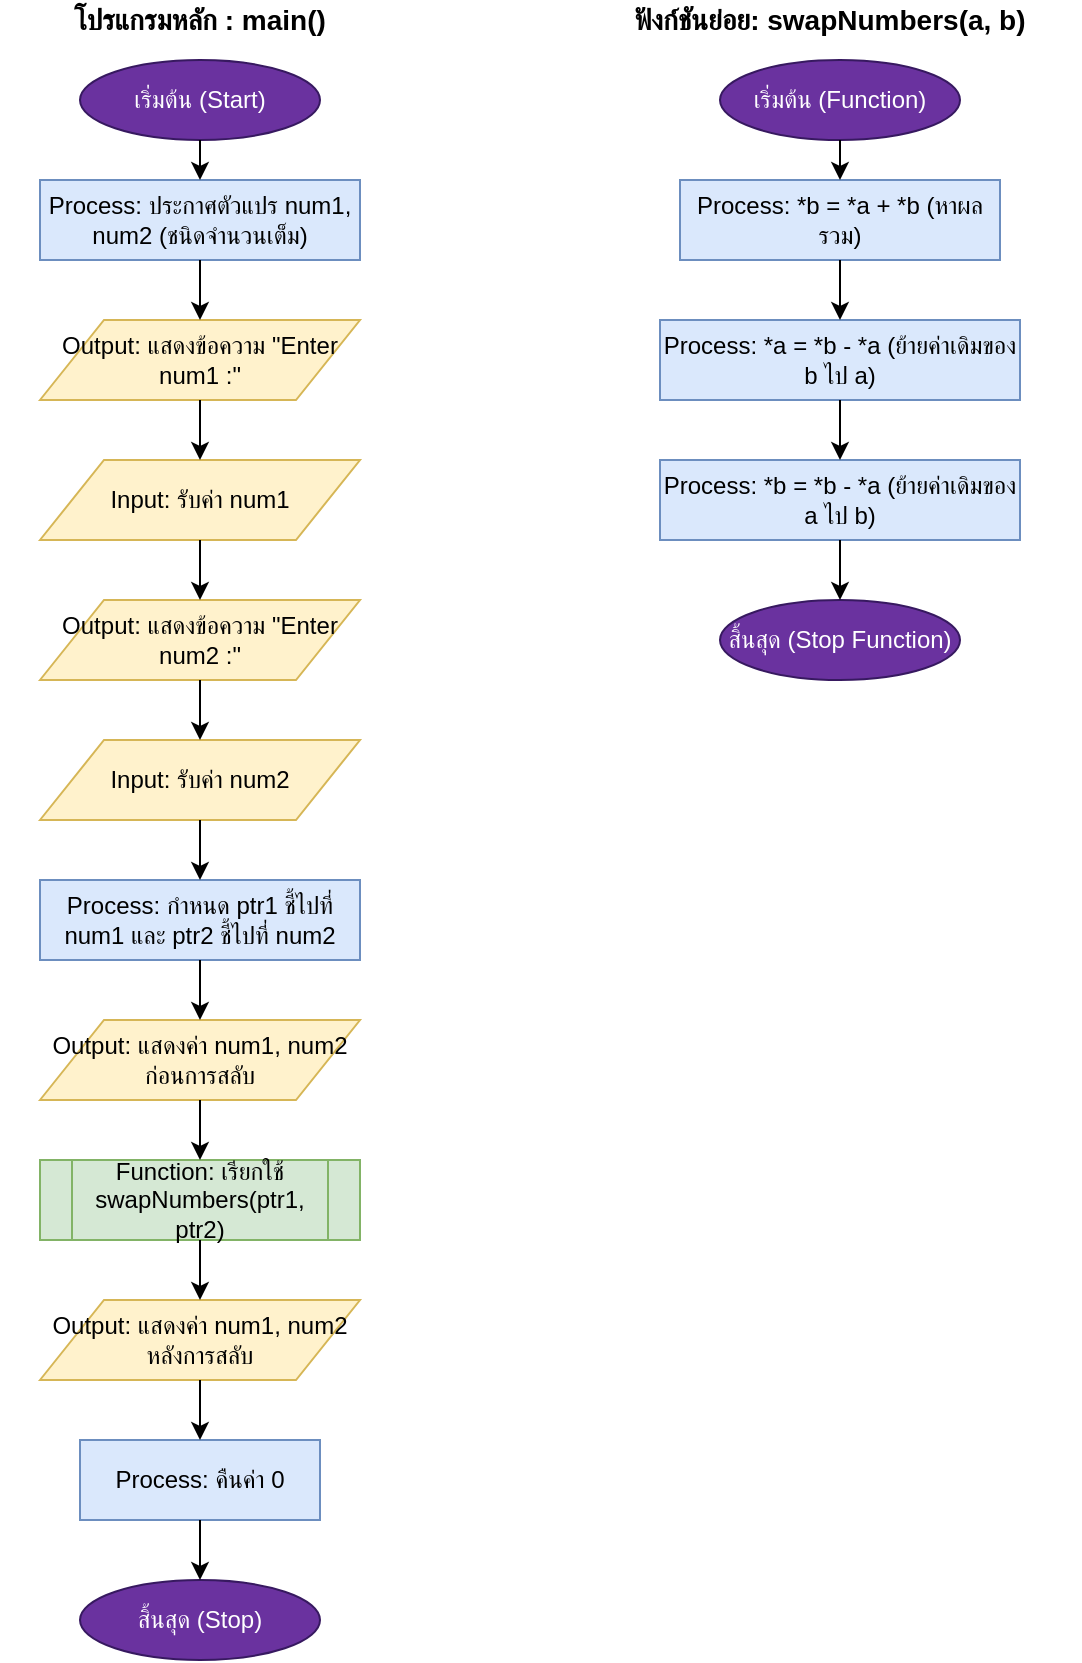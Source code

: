 <mxGraphModel dx="1271" dy="1623" grid="1" gridSize="10" guides="1" tooltips="1" connect="1" arrows="1" fold="1" page="1" pageScale="1" pageWidth="850" pageHeight="1100" math="0" shadow="0">
  <root>
    <mxCell id="0" />
    <mxCell id="1" parent="0" />
    
    <!-- Main Flow: main() -->
    <mxCell id="2" value="โปรแกรมหลัก : main()" style="text;html=1;strokeColor=none;fillColor=none;align=center;verticalAlign=middle;whiteSpace=wrap;rounded=0;fontStyle=1;fontSize=14;" vertex="1" parent="1">
      <mxGeometry x="10" y="10" width="200" height="20" as="geometry" />
    </mxCell>
    <mxCell id="3" value="เริ่มต้น (Start)" style="ellipse;whiteSpace=wrap;html=1;fillColor=#6a329f;fontColor=#ffffff;strokeColor=#371960;" vertex="1" parent="1">
      <mxGeometry x="50" y="40" width="120" height="40" as="geometry" />
    </mxCell>
    <mxCell id="4" value="Process: ประกาศตัวแปร num1, num2 (ชนิดจำนวนเต็ม)" style="shape=rectangle;whiteSpace=wrap;html=1;fillColor=#dae8fc;strokeColor=#6c8ebf;" vertex="1" parent="1">
      <mxGeometry x="30" y="100" width="160" height="40" as="geometry" />
    </mxCell>
    <mxCell id="5" value="Output: แสดงข้อความ &quot;Enter num1 :&quot;" style="shape=parallelogram;perimeter=parallelogramPerimeter;whiteSpace=wrap;html=1;fillColor=#fff2cc;strokeColor=#d6b656;" vertex="1" parent="1">
      <mxGeometry x="30" y="170" width="160" height="40" as="geometry" />
    </mxCell>
    <mxCell id="6" value="Input: รับค่า num1" style="shape=parallelogram;perimeter=parallelogramPerimeter;whiteSpace=wrap;html=1;fillColor=#fff2cc;strokeColor=#d6b656;" vertex="1" parent="1">
      <mxGeometry x="30" y="240" width="160" height="40" as="geometry" />
    </mxCell>
    <mxCell id="7" value="Output: แสดงข้อความ &quot;Enter num2 :&quot;" style="shape=parallelogram;perimeter=parallelogramPerimeter;whiteSpace=wrap;html=1;fillColor=#fff2cc;strokeColor=#d6b656;" vertex="1" parent="1">
      <mxGeometry x="30" y="310" width="160" height="40" as="geometry" />
    </mxCell>
    <mxCell id="8" value="Input: รับค่า num2" style="shape=parallelogram;perimeter=parallelogramPerimeter;whiteSpace=wrap;html=1;fillColor=#fff2cc;strokeColor=#d6b656;" vertex="1" parent="1">
      <mxGeometry x="30" y="380" width="160" height="40" as="geometry" />
    </mxCell>
    <mxCell id="9" value="Process: กำหนด ptr1 ชี้ไปที่ num1 และ ptr2 ชี้ไปที่ num2" style="shape=rectangle;whiteSpace=wrap;html=1;fillColor=#dae8fc;strokeColor=#6c8ebf;" vertex="1" parent="1">
      <mxGeometry x="30" y="450" width="160" height="40" as="geometry" />
    </mxCell>
    <mxCell id="10" value="Output: แสดงค่า num1, num2 ก่อนการสลับ" style="shape=parallelogram;perimeter=parallelogramPerimeter;whiteSpace=wrap;html=1;fillColor=#fff2cc;strokeColor=#d6b656;" vertex="1" parent="1">
      <mxGeometry x="30" y="520" width="160" height="40" as="geometry" />
    </mxCell>
    <mxCell id="11" value="Function: เรียกใช้ swapNumbers(ptr1, ptr2)" style="shape=process;whiteSpace=wrap;html=1;fillColor=#d5e8d4;strokeColor=#82b366;" vertex="1" parent="1">
      <mxGeometry x="30" y="590" width="160" height="40" as="geometry" />
    </mxCell>
    <mxCell id="12" value="Output: แสดงค่า num1, num2 หลังการสลับ" style="shape=parallelogram;perimeter=parallelogramPerimeter;whiteSpace=wrap;html=1;fillColor=#fff2cc;strokeColor=#d6b656;" vertex="1" parent="1">
      <mxGeometry x="30" y="660" width="160" height="40" as="geometry" />
    </mxCell>
    <mxCell id="13" value="Process: คืนค่า 0" style="shape=rectangle;whiteSpace=wrap;html=1;fillColor=#dae8fc;strokeColor=#6c8ebf;" vertex="1" parent="1">
      <mxGeometry x="50" y="730" width="120" height="40" as="geometry" />
    </mxCell>
    <mxCell id="14" value="สิ้นสุด (Stop)" style="ellipse;whiteSpace=wrap;html=1;fillColor=#6a329f;fontColor=#ffffff;strokeColor=#371960;" vertex="1" parent="1">
      <mxGeometry x="50" y="800" width="120" height="40" as="geometry" />
    </mxCell>
    
    <!-- Main Connectors -->
    <mxCell id="15" value="" style="endArrow=classic;html=1;exitX=0.5;exitY=1;entryX=0.5;entryY=0;" edge="1" parent="1" source="3" target="4">
      <mxGeometry width="50" height="50" relative="1" as="geometry" />
    </mxCell>
    <mxCell id="16" value="" style="endArrow=classic;html=1;exitX=0.5;exitY=1;entryX=0.5;entryY=0;" edge="1" parent="1" source="4" target="5">
      <mxGeometry width="50" height="50" relative="1" as="geometry" />
    </mxCell>
    <mxCell id="17" value="" style="endArrow=classic;html=1;exitX=0.5;exitY=1;entryX=0.5;entryY=0;" edge="1" parent="1" source="5" target="6">
      <mxGeometry width="50" height="50" relative="1" as="geometry" />
    </mxCell>
    <mxCell id="18" value="" style="endArrow=classic;html=1;exitX=0.5;exitY=1;entryX=0.5;entryY=0;" edge="1" parent="1" source="6" target="7">
      <mxGeometry width="50" height="50" relative="1" as="geometry" />
    </mxCell>
    <mxCell id="19" value="" style="endArrow=classic;html=1;exitX=0.5;exitY=1;entryX=0.5;entryY=0;" edge="1" parent="1" source="7" target="8">
      <mxGeometry width="50" height="50" relative="1" as="geometry" />
    </mxCell>
    <mxCell id="20" value="" style="endArrow=classic;html=1;exitX=0.5;exitY=1;entryX=0.5;entryY=0;" edge="1" parent="1" source="8" target="9">
      <mxGeometry width="50" height="50" relative="1" as="geometry" />
    </mxCell>
    <mxCell id="21" value="" style="endArrow=classic;html=1;exitX=0.5;exitY=1;entryX=0.5;entryY=0;" edge="1" parent="1" source="9" target="10">
      <mxGeometry width="50" height="50" relative="1" as="geometry" />
    </mxCell>
    <mxCell id="22" value="" style="endArrow=classic;html=1;exitX=0.5;exitY=1;entryX=0.5;entryY=0;" edge="1" parent="1" source="10" target="11">
      <mxGeometry width="50" height="50" relative="1" as="geometry" />
    </mxCell>
    <mxCell id="23" value="" style="endArrow=classic;html=1;exitX=0.5;exitY=1;entryX=0.5;entryY=0;" edge="1" parent="1" source="11" target="12">
      <mxGeometry width="50" height="50" relative="1" as="geometry" />
    </mxCell>
    <mxCell id="24" value="" style="endArrow=classic;html=1;exitX=0.5;exitY=1;entryX=0.5;entryY=0;" edge="1" parent="1" source="12" target="13">
      <mxGeometry width="50" height="50" relative="1" as="geometry" />
    </mxCell>
    <mxCell id="25" value="" style="endArrow=classic;html=1;exitX=0.5;exitY=1;entryX=0.5;entryY=0;" edge="1" parent="1" source="13" target="14">
      <mxGeometry width="50" height="50" relative="1" as="geometry" />
    </mxCell>

    <!-- Sub Function: swapNumbers(int *a, int *b) -->
    <mxCell id="26" value="ฟังก์ชันย่อย: swapNumbers(a, b)" style="text;html=1;strokeColor=none;fillColor=none;align=center;verticalAlign=middle;whiteSpace=wrap;rounded=0;fontStyle=1;fontSize=14;" vertex="1" parent="1">
      <mxGeometry x="300" y="10" width="250" height="20" as="geometry" />
    </mxCell>
    <mxCell id="27" value="เริ่มต้น (Function)" style="ellipse;whiteSpace=wrap;html=1;fillColor=#6a329f;fontColor=#ffffff;strokeColor=#371960;" vertex="1" parent="1">
      <mxGeometry x="370" y="40" width="120" height="40" as="geometry" />
    </mxCell>
    <mxCell id="28" value="Process: *b = *a + *b (หาผลรวม)" style="shape=rectangle;whiteSpace=wrap;html=1;fillColor=#dae8fc;strokeColor=#6c8ebf;" vertex="1" parent="1">
      <mxGeometry x="350" y="100" width="160" height="40" as="geometry" />
    </mxCell>
    <mxCell id="29" value="Process: *a = *b - *a (ย้ายค่าเดิมของ b ไป a)" style="shape=rectangle;whiteSpace=wrap;html=1;fillColor=#dae8fc;strokeColor=#6c8ebf;" vertex="1" parent="1">
      <mxGeometry x="340" y="170" width="180" height="40" as="geometry" />
    </mxCell>
    <mxCell id="30" value="Process: *b = *b - *a (ย้ายค่าเดิมของ a ไป b)" style="shape=rectangle;whiteSpace=wrap;html=1;fillColor=#dae8fc;strokeColor=#6c8ebf;" vertex="1" parent="1">
      <mxGeometry x="340" y="240" width="180" height="40" as="geometry" />
    </mxCell>
    <mxCell id="31" value="สิ้นสุด (Stop Function)" style="ellipse;whiteSpace=wrap;html=1;fillColor=#6a329f;fontColor=#ffffff;strokeColor=#371960;" vertex="1" parent="1">
      <mxGeometry x="370" y="310" width="120" height="40" as="geometry" />
    </mxCell>

    <!-- swapNumbers Connectors -->
    <mxCell id="32" value="" style="endArrow=classic;html=1;exitX=0.5;exitY=1;entryX=0.5;entryY=0;" edge="1" parent="1" source="27" target="28">
      <mxGeometry width="50" height="50" relative="1" as="geometry" />
    </mxCell>
    <mxCell id="33" value="" style="endArrow=classic;html=1;exitX=0.5;exitY=1;entryX=0.5;entryY=0;" edge="1" parent="1" source="28" target="29">
      <mxGeometry width="50" height="50" relative="1" as="geometry" />
    </mxCell>
    <mxCell id="34" value="" style="endArrow=classic;html=1;exitX=0.5;exitY=1;entryX=0.5;entryY=0;" edge="1" parent="1" source="29" target="30">
      <mxGeometry width="50" height="50" relative="1" as="geometry" />
    </mxCell>
    <mxCell id="35" value="" style="endArrow=classic;html=1;exitX=0.5;exitY=1;entryX=0.5;entryY=0;" edge="1" parent="1" source="30" target="31">
      <mxGeometry width="50" height="50" relative="1" as="geometry" />
    </mxCell>
  </root>
</mxGraphModel>
